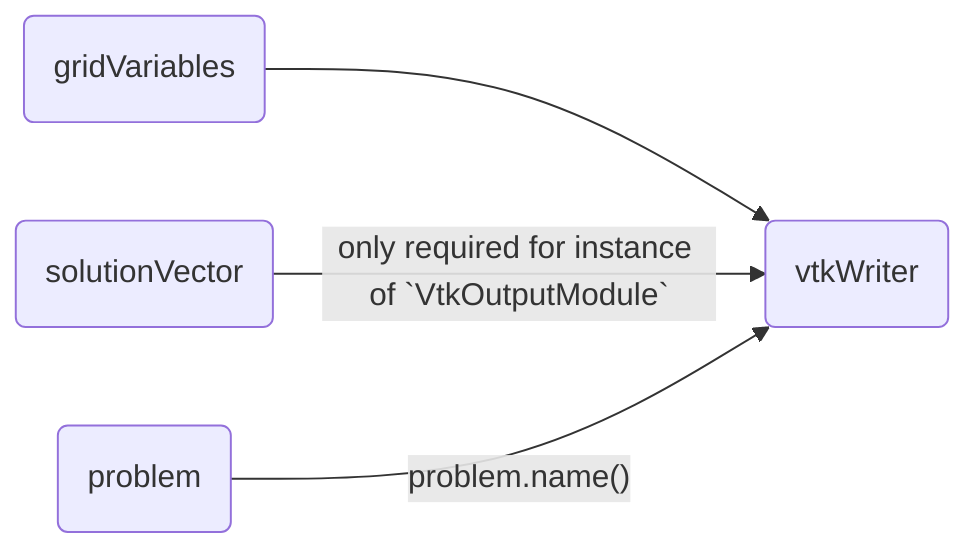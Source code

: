 flowchart LR
    A(gridVariables) --> D(vtkWriter)
    B(solutionVector) --> |"only required for instance of `VtkOutputModule`"| D
    C(problem) -->|"problem.name()"| D
    click A "./gridvariables.html"
    click B "./solutionvector.html"
    click C "./problem.html"
    click D "./vtkoutputmodule.html"